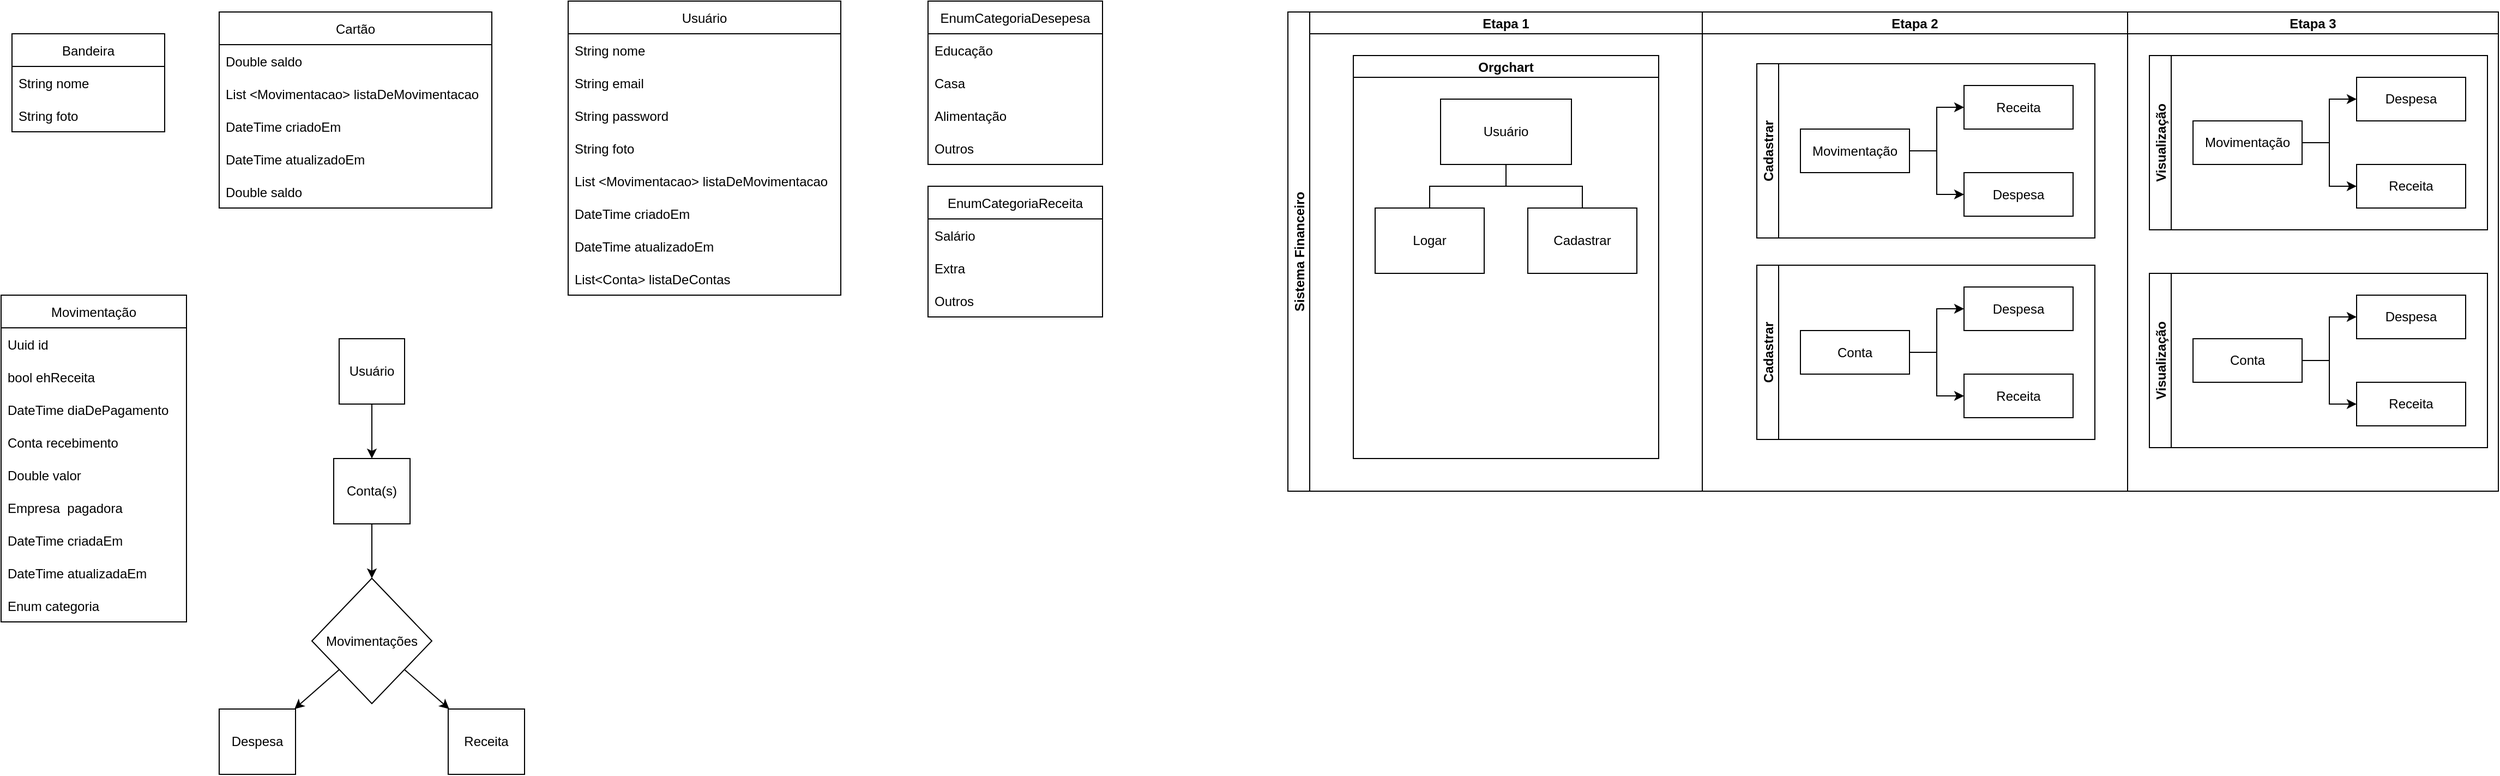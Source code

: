 <mxfile>
    <diagram id="9xQLrGvNYB2fGodNudq_" name="Page-1">
        <mxGraphModel dx="1365" dy="543" grid="1" gridSize="10" guides="1" tooltips="1" connect="1" arrows="1" fold="1" page="1" pageScale="1" pageWidth="1169" pageHeight="827" math="0" shadow="0">
            <root>
                <mxCell id="0"/>
                <mxCell id="1" parent="0"/>
                <mxCell id="125" value="" style="edgeStyle=none;html=1;" edge="1" parent="1" source="2" target="124">
                    <mxGeometry relative="1" as="geometry"/>
                </mxCell>
                <mxCell id="2" value="Usuário" style="whiteSpace=wrap;html=1;aspect=fixed;" vertex="1" parent="1">
                    <mxGeometry x="320" y="340" width="60" height="60" as="geometry"/>
                </mxCell>
                <mxCell id="6" value="" style="edgeStyle=none;html=1;" edge="1" parent="1" source="3" target="5">
                    <mxGeometry relative="1" as="geometry"/>
                </mxCell>
                <mxCell id="8" value="" style="edgeStyle=none;html=1;" edge="1" parent="1" source="3" target="7">
                    <mxGeometry relative="1" as="geometry"/>
                </mxCell>
                <mxCell id="3" value="Movimentações" style="rhombus;whiteSpace=wrap;html=1;" vertex="1" parent="1">
                    <mxGeometry x="295" y="560" width="110" height="115" as="geometry"/>
                </mxCell>
                <mxCell id="5" value="Receita" style="whiteSpace=wrap;html=1;" vertex="1" parent="1">
                    <mxGeometry x="420" y="680" width="70" height="60" as="geometry"/>
                </mxCell>
                <mxCell id="7" value="Despesa" style="whiteSpace=wrap;html=1;" vertex="1" parent="1">
                    <mxGeometry x="210" y="680" width="70" height="60" as="geometry"/>
                </mxCell>
                <mxCell id="26" value="Usuário" style="swimlane;fontStyle=0;childLayout=stackLayout;horizontal=1;startSize=30;horizontalStack=0;resizeParent=1;resizeParentMax=0;resizeLast=0;collapsible=1;marginBottom=0;" vertex="1" parent="1">
                    <mxGeometry x="530" y="30" width="250" height="270" as="geometry">
                        <mxRectangle x="750" y="210" width="70" height="30" as="alternateBounds"/>
                    </mxGeometry>
                </mxCell>
                <mxCell id="27" value="String nome" style="text;strokeColor=none;fillColor=none;align=left;verticalAlign=middle;spacingLeft=4;spacingRight=4;overflow=hidden;points=[[0,0.5],[1,0.5]];portConstraint=eastwest;rotatable=0;" vertex="1" parent="26">
                    <mxGeometry y="30" width="250" height="30" as="geometry"/>
                </mxCell>
                <mxCell id="28" value="String email" style="text;strokeColor=none;fillColor=none;align=left;verticalAlign=middle;spacingLeft=4;spacingRight=4;overflow=hidden;points=[[0,0.5],[1,0.5]];portConstraint=eastwest;rotatable=0;" vertex="1" parent="26">
                    <mxGeometry y="60" width="250" height="30" as="geometry"/>
                </mxCell>
                <mxCell id="29" value="String password" style="text;strokeColor=none;fillColor=none;align=left;verticalAlign=middle;spacingLeft=4;spacingRight=4;overflow=hidden;points=[[0,0.5],[1,0.5]];portConstraint=eastwest;rotatable=0;" vertex="1" parent="26">
                    <mxGeometry y="90" width="250" height="30" as="geometry"/>
                </mxCell>
                <mxCell id="30" value="String foto" style="text;strokeColor=none;fillColor=none;align=left;verticalAlign=middle;spacingLeft=4;spacingRight=4;overflow=hidden;points=[[0,0.5],[1,0.5]];portConstraint=eastwest;rotatable=0;" vertex="1" parent="26">
                    <mxGeometry y="120" width="250" height="30" as="geometry"/>
                </mxCell>
                <mxCell id="32" value="List &lt;Movimentacao&gt; listaDeMovimentacao" style="text;strokeColor=none;fillColor=none;align=left;verticalAlign=middle;spacingLeft=4;spacingRight=4;overflow=hidden;points=[[0,0.5],[1,0.5]];portConstraint=eastwest;rotatable=0;" vertex="1" parent="26">
                    <mxGeometry y="150" width="250" height="30" as="geometry"/>
                </mxCell>
                <mxCell id="56" value="DateTime criadoEm" style="text;strokeColor=none;fillColor=none;align=left;verticalAlign=middle;spacingLeft=4;spacingRight=4;overflow=hidden;points=[[0,0.5],[1,0.5]];portConstraint=eastwest;rotatable=0;" vertex="1" parent="26">
                    <mxGeometry y="180" width="250" height="30" as="geometry"/>
                </mxCell>
                <mxCell id="57" value="DateTime atualizadoEm" style="text;strokeColor=none;fillColor=none;align=left;verticalAlign=middle;spacingLeft=4;spacingRight=4;overflow=hidden;points=[[0,0.5],[1,0.5]];portConstraint=eastwest;rotatable=0;" vertex="1" parent="26">
                    <mxGeometry y="210" width="250" height="30" as="geometry"/>
                </mxCell>
                <mxCell id="79" value="List&lt;Conta&gt; listaDeContas" style="text;strokeColor=none;fillColor=none;align=left;verticalAlign=middle;spacingLeft=4;spacingRight=4;overflow=hidden;points=[[0,0.5],[1,0.5]];portConstraint=eastwest;rotatable=0;" vertex="1" parent="26">
                    <mxGeometry y="240" width="250" height="30" as="geometry"/>
                </mxCell>
                <mxCell id="47" value="Movimentação" style="swimlane;fontStyle=0;childLayout=stackLayout;horizontal=1;startSize=30;horizontalStack=0;resizeParent=1;resizeParentMax=0;resizeLast=0;collapsible=1;marginBottom=0;" vertex="1" parent="1">
                    <mxGeometry x="10" y="300" width="170" height="300" as="geometry">
                        <mxRectangle x="750" y="210" width="70" height="30" as="alternateBounds"/>
                    </mxGeometry>
                </mxCell>
                <mxCell id="48" value="Uuid id" style="text;strokeColor=none;fillColor=none;align=left;verticalAlign=middle;spacingLeft=4;spacingRight=4;overflow=hidden;points=[[0,0.5],[1,0.5]];portConstraint=eastwest;rotatable=0;" vertex="1" parent="47">
                    <mxGeometry y="30" width="170" height="30" as="geometry"/>
                </mxCell>
                <mxCell id="49" value="bool ehReceita" style="text;strokeColor=none;fillColor=none;align=left;verticalAlign=middle;spacingLeft=4;spacingRight=4;overflow=hidden;points=[[0,0.5],[1,0.5]];portConstraint=eastwest;rotatable=0;" vertex="1" parent="47">
                    <mxGeometry y="60" width="170" height="30" as="geometry"/>
                </mxCell>
                <mxCell id="55" value="DateTime diaDePagamento" style="text;strokeColor=none;fillColor=none;align=left;verticalAlign=middle;spacingLeft=4;spacingRight=4;overflow=hidden;points=[[0,0.5],[1,0.5]];portConstraint=eastwest;rotatable=0;" vertex="1" parent="47">
                    <mxGeometry y="90" width="170" height="30" as="geometry"/>
                </mxCell>
                <mxCell id="50" value="Conta recebimento" style="text;strokeColor=none;fillColor=none;align=left;verticalAlign=middle;spacingLeft=4;spacingRight=4;overflow=hidden;points=[[0,0.5],[1,0.5]];portConstraint=eastwest;rotatable=0;" vertex="1" parent="47">
                    <mxGeometry y="120" width="170" height="30" as="geometry"/>
                </mxCell>
                <mxCell id="51" value="Double valor" style="text;strokeColor=none;fillColor=none;align=left;verticalAlign=middle;spacingLeft=4;spacingRight=4;overflow=hidden;points=[[0,0.5],[1,0.5]];portConstraint=eastwest;rotatable=0;" vertex="1" parent="47">
                    <mxGeometry y="150" width="170" height="30" as="geometry"/>
                </mxCell>
                <mxCell id="52" value="Empresa  pagadora" style="text;strokeColor=none;fillColor=none;align=left;verticalAlign=middle;spacingLeft=4;spacingRight=4;overflow=hidden;points=[[0,0.5],[1,0.5]];portConstraint=eastwest;rotatable=0;" vertex="1" parent="47">
                    <mxGeometry y="180" width="170" height="30" as="geometry"/>
                </mxCell>
                <mxCell id="53" value="DateTime criadaEm" style="text;strokeColor=none;fillColor=none;align=left;verticalAlign=middle;spacingLeft=4;spacingRight=4;overflow=hidden;points=[[0,0.5],[1,0.5]];portConstraint=eastwest;rotatable=0;" vertex="1" parent="47">
                    <mxGeometry y="210" width="170" height="30" as="geometry"/>
                </mxCell>
                <mxCell id="54" value="DateTime atualizadaEm" style="text;strokeColor=none;fillColor=none;align=left;verticalAlign=middle;spacingLeft=4;spacingRight=4;overflow=hidden;points=[[0,0.5],[1,0.5]];portConstraint=eastwest;rotatable=0;" vertex="1" parent="47">
                    <mxGeometry y="240" width="170" height="30" as="geometry"/>
                </mxCell>
                <mxCell id="67" value="Enum categoria" style="text;strokeColor=none;fillColor=none;align=left;verticalAlign=middle;spacingLeft=4;spacingRight=4;overflow=hidden;points=[[0,0.5],[1,0.5]];portConstraint=eastwest;rotatable=0;" vertex="1" parent="47">
                    <mxGeometry y="270" width="170" height="30" as="geometry"/>
                </mxCell>
                <mxCell id="82" value="Cartão" style="swimlane;fontStyle=0;childLayout=stackLayout;horizontal=1;startSize=30;horizontalStack=0;resizeParent=1;resizeParentMax=0;resizeLast=0;collapsible=1;marginBottom=0;" vertex="1" parent="1">
                    <mxGeometry x="210" y="40" width="250" height="180" as="geometry">
                        <mxRectangle x="750" y="210" width="70" height="30" as="alternateBounds"/>
                    </mxGeometry>
                </mxCell>
                <mxCell id="94" value="Double saldo" style="text;strokeColor=none;fillColor=none;align=left;verticalAlign=middle;spacingLeft=4;spacingRight=4;overflow=hidden;points=[[0,0.5],[1,0.5]];portConstraint=eastwest;rotatable=0;" vertex="1" parent="82">
                    <mxGeometry y="30" width="250" height="30" as="geometry"/>
                </mxCell>
                <mxCell id="87" value="List &lt;Movimentacao&gt; listaDeMovimentacao" style="text;strokeColor=none;fillColor=none;align=left;verticalAlign=middle;spacingLeft=4;spacingRight=4;overflow=hidden;points=[[0,0.5],[1,0.5]];portConstraint=eastwest;rotatable=0;" vertex="1" parent="82">
                    <mxGeometry y="60" width="250" height="30" as="geometry"/>
                </mxCell>
                <mxCell id="88" value="DateTime criadoEm" style="text;strokeColor=none;fillColor=none;align=left;verticalAlign=middle;spacingLeft=4;spacingRight=4;overflow=hidden;points=[[0,0.5],[1,0.5]];portConstraint=eastwest;rotatable=0;" vertex="1" parent="82">
                    <mxGeometry y="90" width="250" height="30" as="geometry"/>
                </mxCell>
                <mxCell id="89" value="DateTime atualizadoEm" style="text;strokeColor=none;fillColor=none;align=left;verticalAlign=middle;spacingLeft=4;spacingRight=4;overflow=hidden;points=[[0,0.5],[1,0.5]];portConstraint=eastwest;rotatable=0;" vertex="1" parent="82">
                    <mxGeometry y="120" width="250" height="30" as="geometry"/>
                </mxCell>
                <mxCell id="99" value="Double saldo" style="text;strokeColor=none;fillColor=none;align=left;verticalAlign=middle;spacingLeft=4;spacingRight=4;overflow=hidden;points=[[0,0.5],[1,0.5]];portConstraint=eastwest;rotatable=0;" vertex="1" parent="82">
                    <mxGeometry y="150" width="250" height="30" as="geometry"/>
                </mxCell>
                <mxCell id="95" value="Bandeira" style="swimlane;fontStyle=0;childLayout=stackLayout;horizontal=1;startSize=30;horizontalStack=0;resizeParent=1;resizeParentMax=0;resizeLast=0;collapsible=1;marginBottom=0;" vertex="1" parent="1">
                    <mxGeometry x="20" y="60" width="140" height="90" as="geometry"/>
                </mxCell>
                <mxCell id="83" value="String nome" style="text;strokeColor=none;fillColor=none;align=left;verticalAlign=middle;spacingLeft=4;spacingRight=4;overflow=hidden;points=[[0,0.5],[1,0.5]];portConstraint=eastwest;rotatable=0;" vertex="1" parent="95">
                    <mxGeometry y="30" width="140" height="30" as="geometry"/>
                </mxCell>
                <mxCell id="86" value="String foto" style="text;strokeColor=none;fillColor=none;align=left;verticalAlign=middle;spacingLeft=4;spacingRight=4;overflow=hidden;points=[[0,0.5],[1,0.5]];portConstraint=eastwest;rotatable=0;" vertex="1" parent="95">
                    <mxGeometry y="60" width="140" height="30" as="geometry"/>
                </mxCell>
                <mxCell id="100" value="EnumCategoriaDesepesa" style="swimlane;fontStyle=0;childLayout=stackLayout;horizontal=1;startSize=30;horizontalStack=0;resizeParent=1;resizeParentMax=0;resizeLast=0;collapsible=1;marginBottom=0;" vertex="1" parent="1">
                    <mxGeometry x="860" y="30" width="160" height="150" as="geometry">
                        <mxRectangle x="750" y="210" width="70" height="30" as="alternateBounds"/>
                    </mxGeometry>
                </mxCell>
                <mxCell id="104" value="Educação" style="text;strokeColor=none;fillColor=none;align=left;verticalAlign=middle;spacingLeft=4;spacingRight=4;overflow=hidden;points=[[0,0.5],[1,0.5]];portConstraint=eastwest;rotatable=0;" vertex="1" parent="100">
                    <mxGeometry y="30" width="160" height="30" as="geometry"/>
                </mxCell>
                <mxCell id="111" value="Casa" style="text;strokeColor=none;fillColor=none;align=left;verticalAlign=middle;spacingLeft=4;spacingRight=4;overflow=hidden;points=[[0,0.5],[1,0.5]];portConstraint=eastwest;rotatable=0;" vertex="1" parent="100">
                    <mxGeometry y="60" width="160" height="30" as="geometry"/>
                </mxCell>
                <mxCell id="112" value="Alimentação" style="text;strokeColor=none;fillColor=none;align=left;verticalAlign=middle;spacingLeft=4;spacingRight=4;overflow=hidden;points=[[0,0.5],[1,0.5]];portConstraint=eastwest;rotatable=0;" vertex="1" parent="100">
                    <mxGeometry y="90" width="160" height="30" as="geometry"/>
                </mxCell>
                <mxCell id="113" value="Outros" style="text;strokeColor=none;fillColor=none;align=left;verticalAlign=middle;spacingLeft=4;spacingRight=4;overflow=hidden;points=[[0,0.5],[1,0.5]];portConstraint=eastwest;rotatable=0;" vertex="1" parent="100">
                    <mxGeometry y="120" width="160" height="30" as="geometry"/>
                </mxCell>
                <mxCell id="116" value="EnumCategoriaReceita" style="swimlane;fontStyle=0;childLayout=stackLayout;horizontal=1;startSize=30;horizontalStack=0;resizeParent=1;resizeParentMax=0;resizeLast=0;collapsible=1;marginBottom=0;" vertex="1" parent="1">
                    <mxGeometry x="860" y="200" width="160" height="120" as="geometry">
                        <mxRectangle x="750" y="210" width="70" height="30" as="alternateBounds"/>
                    </mxGeometry>
                </mxCell>
                <mxCell id="117" value="Salário" style="text;strokeColor=none;fillColor=none;align=left;verticalAlign=middle;spacingLeft=4;spacingRight=4;overflow=hidden;points=[[0,0.5],[1,0.5]];portConstraint=eastwest;rotatable=0;" vertex="1" parent="116">
                    <mxGeometry y="30" width="160" height="30" as="geometry"/>
                </mxCell>
                <mxCell id="118" value="Extra" style="text;strokeColor=none;fillColor=none;align=left;verticalAlign=middle;spacingLeft=4;spacingRight=4;overflow=hidden;points=[[0,0.5],[1,0.5]];portConstraint=eastwest;rotatable=0;" vertex="1" parent="116">
                    <mxGeometry y="60" width="160" height="30" as="geometry"/>
                </mxCell>
                <mxCell id="120" value="Outros" style="text;strokeColor=none;fillColor=none;align=left;verticalAlign=middle;spacingLeft=4;spacingRight=4;overflow=hidden;points=[[0,0.5],[1,0.5]];portConstraint=eastwest;rotatable=0;" vertex="1" parent="116">
                    <mxGeometry y="90" width="160" height="30" as="geometry"/>
                </mxCell>
                <mxCell id="126" style="edgeStyle=none;html=1;entryX=0.5;entryY=0;entryDx=0;entryDy=0;" edge="1" parent="1" source="124" target="3">
                    <mxGeometry relative="1" as="geometry"/>
                </mxCell>
                <mxCell id="124" value="Conta(s)" style="whiteSpace=wrap;html=1;" vertex="1" parent="1">
                    <mxGeometry x="315" y="450" width="70" height="60" as="geometry"/>
                </mxCell>
                <mxCell id="134" value="Sistema Financeiro" style="swimlane;childLayout=stackLayout;resizeParent=1;resizeParentMax=0;startSize=20;horizontal=0;horizontalStack=1;" vertex="1" parent="1">
                    <mxGeometry x="1190" y="40" width="1110" height="440" as="geometry"/>
                </mxCell>
                <mxCell id="135" value="Etapa 1" style="swimlane;startSize=20;" vertex="1" parent="134">
                    <mxGeometry x="20" width="360" height="440" as="geometry"/>
                </mxCell>
                <mxCell id="140" value="Orgchart" style="swimlane;startSize=20;horizontal=1;containerType=tree;newEdgeStyle={&quot;edgeStyle&quot;:&quot;elbowEdgeStyle&quot;,&quot;startArrow&quot;:&quot;none&quot;,&quot;endArrow&quot;:&quot;none&quot;};" vertex="1" parent="135">
                    <mxGeometry x="40" y="40" width="280" height="370" as="geometry"/>
                </mxCell>
                <mxCell id="141" value="" style="edgeStyle=elbowEdgeStyle;elbow=vertical;startArrow=none;endArrow=none;rounded=0;" edge="1" parent="140" source="143" target="144">
                    <mxGeometry relative="1" as="geometry"/>
                </mxCell>
                <mxCell id="142" value="" style="edgeStyle=elbowEdgeStyle;elbow=vertical;startArrow=none;endArrow=none;rounded=0;" edge="1" parent="140" source="143" target="145">
                    <mxGeometry relative="1" as="geometry"/>
                </mxCell>
                <UserObject label="Usuário" treeRoot="1" id="143">
                    <mxCell style="whiteSpace=wrap;html=1;align=center;treeFolding=1;treeMoving=1;newEdgeStyle={&quot;edgeStyle&quot;:&quot;elbowEdgeStyle&quot;,&quot;startArrow&quot;:&quot;none&quot;,&quot;endArrow&quot;:&quot;none&quot;};" vertex="1" parent="140">
                        <mxGeometry x="80" y="40" width="120" height="60" as="geometry"/>
                    </mxCell>
                </UserObject>
                <mxCell id="144" value="Logar" style="whiteSpace=wrap;html=1;align=center;verticalAlign=middle;treeFolding=1;treeMoving=1;newEdgeStyle={&quot;edgeStyle&quot;:&quot;elbowEdgeStyle&quot;,&quot;startArrow&quot;:&quot;none&quot;,&quot;endArrow&quot;:&quot;none&quot;};" vertex="1" parent="140">
                    <mxGeometry x="20" y="140" width="100" height="60" as="geometry"/>
                </mxCell>
                <mxCell id="145" value="Cadastrar" style="whiteSpace=wrap;html=1;align=center;verticalAlign=middle;treeFolding=1;treeMoving=1;newEdgeStyle={&quot;edgeStyle&quot;:&quot;elbowEdgeStyle&quot;,&quot;startArrow&quot;:&quot;none&quot;,&quot;endArrow&quot;:&quot;none&quot;};" vertex="1" parent="140">
                    <mxGeometry x="160" y="140" width="100" height="60" as="geometry"/>
                </mxCell>
                <mxCell id="136" value="Etapa 2" style="swimlane;startSize=20;" vertex="1" parent="134">
                    <mxGeometry x="380" width="390" height="440" as="geometry"/>
                </mxCell>
                <mxCell id="128" value="Cadastrar" style="swimlane;startSize=20;horizontal=0;childLayout=treeLayout;horizontalTree=1;resizable=0;containerType=tree;" vertex="1" parent="136">
                    <mxGeometry x="50" y="47.5" width="310" height="160" as="geometry"/>
                </mxCell>
                <mxCell id="129" value="Movimentação" style="whiteSpace=wrap;html=1;" vertex="1" parent="128">
                    <mxGeometry x="40" y="60" width="100" height="40" as="geometry"/>
                </mxCell>
                <mxCell id="130" value="Despesa" style="whiteSpace=wrap;html=1;" vertex="1" parent="128">
                    <mxGeometry x="190" y="100" width="100" height="40" as="geometry"/>
                </mxCell>
                <mxCell id="131" value="" style="edgeStyle=elbowEdgeStyle;elbow=horizontal;html=1;rounded=0;" edge="1" parent="128" source="129" target="130">
                    <mxGeometry relative="1" as="geometry"/>
                </mxCell>
                <mxCell id="132" value="Receita" style="whiteSpace=wrap;html=1;" vertex="1" parent="128">
                    <mxGeometry x="190" y="20" width="100" height="40" as="geometry"/>
                </mxCell>
                <mxCell id="133" value="" style="edgeStyle=elbowEdgeStyle;elbow=horizontal;html=1;rounded=0;" edge="1" parent="128" source="129" target="132">
                    <mxGeometry relative="1" as="geometry"/>
                </mxCell>
                <mxCell id="148" value="Cadastrar" style="swimlane;startSize=20;horizontal=0;childLayout=treeLayout;horizontalTree=1;resizable=0;containerType=tree;" vertex="1" parent="136">
                    <mxGeometry x="50" y="232.5" width="310" height="160" as="geometry"/>
                </mxCell>
                <mxCell id="149" value="Conta" style="whiteSpace=wrap;html=1;" vertex="1" parent="148">
                    <mxGeometry x="40" y="60" width="100" height="40" as="geometry"/>
                </mxCell>
                <mxCell id="150" value="Despesa" style="whiteSpace=wrap;html=1;" vertex="1" parent="148">
                    <mxGeometry x="190" y="20" width="100" height="40" as="geometry"/>
                </mxCell>
                <mxCell id="151" value="" style="edgeStyle=elbowEdgeStyle;elbow=horizontal;html=1;rounded=0;" edge="1" parent="148" source="149" target="150">
                    <mxGeometry relative="1" as="geometry"/>
                </mxCell>
                <mxCell id="152" value="Receita" style="whiteSpace=wrap;html=1;" vertex="1" parent="148">
                    <mxGeometry x="190" y="100" width="100" height="40" as="geometry"/>
                </mxCell>
                <mxCell id="153" value="" style="edgeStyle=elbowEdgeStyle;elbow=horizontal;html=1;rounded=0;" edge="1" parent="148" source="149" target="152">
                    <mxGeometry relative="1" as="geometry"/>
                </mxCell>
                <mxCell id="154" value="Etapa 3" style="swimlane;startSize=20;" vertex="1" parent="134">
                    <mxGeometry x="770" width="340" height="440" as="geometry"/>
                </mxCell>
                <mxCell id="155" value="Visualização" style="swimlane;startSize=20;horizontal=0;childLayout=treeLayout;horizontalTree=1;resizable=0;containerType=tree;" vertex="1" parent="154">
                    <mxGeometry x="20" y="40" width="310" height="160" as="geometry"/>
                </mxCell>
                <mxCell id="156" value="Movimentação" style="whiteSpace=wrap;html=1;" vertex="1" parent="155">
                    <mxGeometry x="40" y="60" width="100" height="40" as="geometry"/>
                </mxCell>
                <mxCell id="157" value="Despesa" style="whiteSpace=wrap;html=1;" vertex="1" parent="155">
                    <mxGeometry x="190" y="20" width="100" height="40" as="geometry"/>
                </mxCell>
                <mxCell id="158" value="" style="edgeStyle=elbowEdgeStyle;elbow=horizontal;html=1;rounded=0;" edge="1" parent="155" source="156" target="157">
                    <mxGeometry relative="1" as="geometry"/>
                </mxCell>
                <mxCell id="159" value="Receita" style="whiteSpace=wrap;html=1;" vertex="1" parent="155">
                    <mxGeometry x="190" y="100" width="100" height="40" as="geometry"/>
                </mxCell>
                <mxCell id="160" value="" style="edgeStyle=elbowEdgeStyle;elbow=horizontal;html=1;rounded=0;" edge="1" parent="155" source="156" target="159">
                    <mxGeometry relative="1" as="geometry"/>
                </mxCell>
                <mxCell id="162" value="Visualização" style="swimlane;startSize=20;horizontal=0;childLayout=treeLayout;horizontalTree=1;resizable=0;containerType=tree;" vertex="1" parent="154">
                    <mxGeometry x="20" y="240" width="310" height="160" as="geometry"/>
                </mxCell>
                <mxCell id="163" value="Conta" style="whiteSpace=wrap;html=1;" vertex="1" parent="162">
                    <mxGeometry x="40" y="60" width="100" height="40" as="geometry"/>
                </mxCell>
                <mxCell id="164" value="Despesa" style="whiteSpace=wrap;html=1;" vertex="1" parent="162">
                    <mxGeometry x="190" y="20" width="100" height="40" as="geometry"/>
                </mxCell>
                <mxCell id="165" value="" style="edgeStyle=elbowEdgeStyle;elbow=horizontal;html=1;rounded=0;" edge="1" parent="162" source="163" target="164">
                    <mxGeometry relative="1" as="geometry"/>
                </mxCell>
                <mxCell id="166" value="Receita" style="whiteSpace=wrap;html=1;" vertex="1" parent="162">
                    <mxGeometry x="190" y="100" width="100" height="40" as="geometry"/>
                </mxCell>
                <mxCell id="167" value="" style="edgeStyle=elbowEdgeStyle;elbow=horizontal;html=1;rounded=0;" edge="1" parent="162" source="163" target="166">
                    <mxGeometry relative="1" as="geometry"/>
                </mxCell>
            </root>
        </mxGraphModel>
    </diagram>
</mxfile>